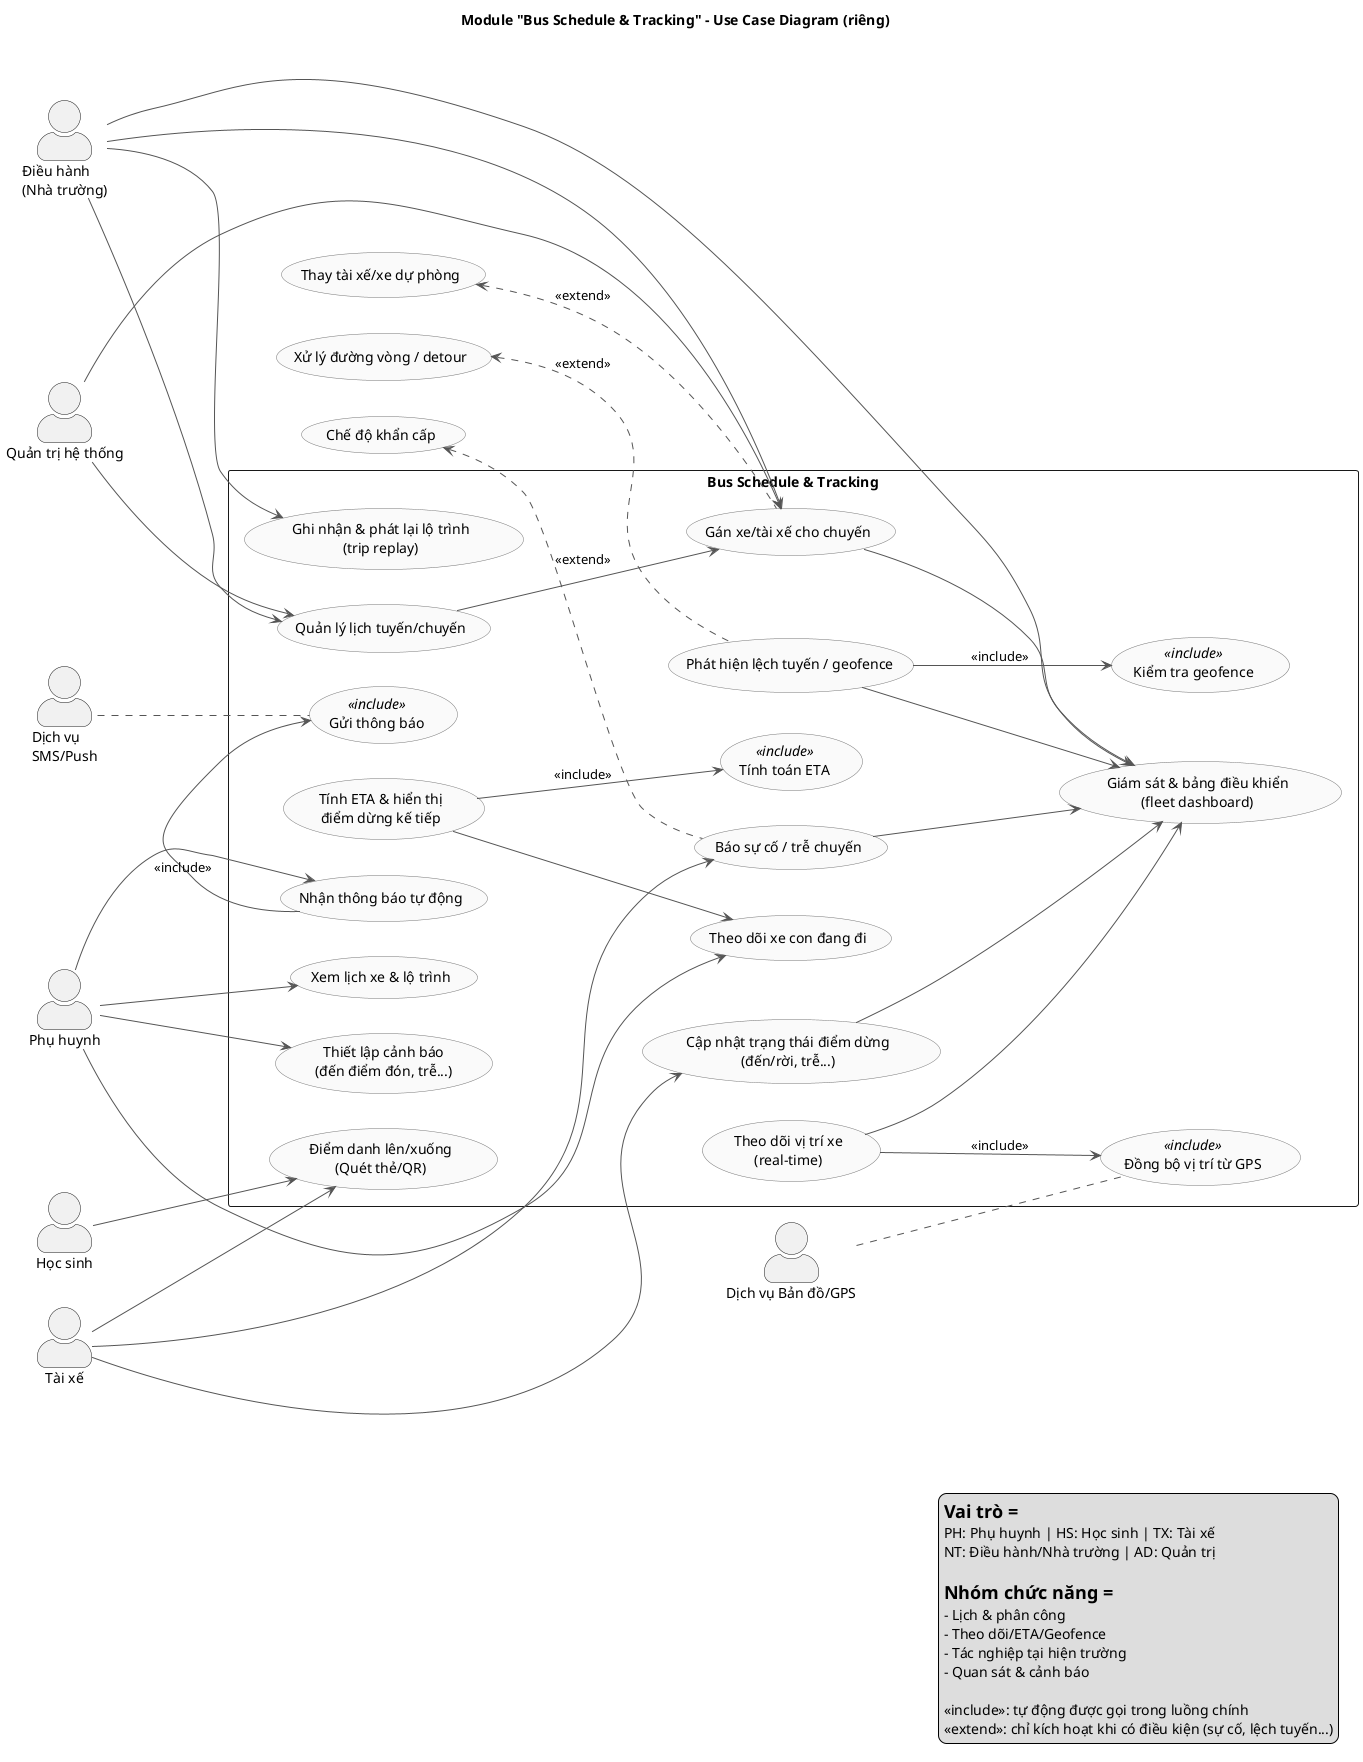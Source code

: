 @startuml
left to right direction
skinparam actorStyle awesome
skinparam usecase {
  BackgroundColor #FAFAFA
  BorderColor #777
  ArrowColor #555
}
title Module "Bus Schedule & Tracking" - Use Case Diagram (riêng)

' ==== Actors ====
actor "Phụ huynh" as PH
actor "Học sinh" as HS
actor "Tài xế" as TX
actor "Điều hành\n(Nhà trường)" as NT
actor "Quản trị hệ thống" as AD
actor "Dịch vụ Bản đồ/GPS" as GPS
actor "Dịch vụ\nSMS/Push" as PUSH

' ==== System Boundary: MODULE ====
rectangle "Bus Schedule & Tracking" as MOD {
  ' --- Lõi lịch & theo dõi ---
  usecase "Quản lý lịch tuyến/chuyến" as UC_SCHED
  usecase "Gán xe/tài xế cho chuyến" as UC_ASSIGN
  usecase "Theo dõi vị trí xe\n(real-time)" as UC_TRACK
  usecase "Tính ETA & hiển thị\nđiểm dừng kế tiếp" as UC_ETA
  usecase "Giám sát & bảng điều khiển\n(fleet dashboard)" as UC_MONITOR
  usecase "Phát hiện lệch tuyến / geofence" as UC_GEOF
  usecase "Ghi nhận & phát lại lộ trình\n(trip replay)" as UC_REPLAY

  ' --- Tác vụ tác nghiệp từ ứng dụng ---
  usecase "Điểm danh lên/xuống\n(Quét thẻ/QR)" as UC_ROSTER
  usecase "Cập nhật trạng thái điểm dừng\n(đến/rời, trễ...)" as UC_STOP_STATUS
  usecase "Báo sự cố / trễ chuyến" as UC_INCIDENT

  ' --- Quan sát & cảnh báo người dùng ---
  usecase "Xem lịch xe & lộ trình" as UC_VIEW_SCHED
  usecase "Theo dõi xe con đang đi" as UC_FOLLOW
  usecase "Thiết lập cảnh báo\n(đến điểm đón, trễ...)" as UC_ALERT
  usecase "Nhận thông báo tự động" as UC_NOTIFY

  ' --- Use case kỹ thuật (include) ---
  usecase "Đồng bộ vị trí từ GPS" as UC_GPS_PULL <<include>>
  usecase "Tính toán ETA" as UC_ETA_CALC <<include>>
  usecase "Kiểm tra geofence" as UC_GEOF_CHECK <<include>>
  usecase "Gửi thông báo" as UC_PUSH_SEND <<include>>
}

' ==== Quan hệ nghiệp vụ ====
' Lịch & phân công
NT --> UC_SCHED
NT --> UC_ASSIGN
AD --> UC_SCHED
AD --> UC_ASSIGN

' Theo dõi & giám sát
NT --> UC_MONITOR
NT --> UC_REPLAY

' Tài xế vận hành
TX --> UC_STOP_STATUS
TX --> UC_INCIDENT
TX --> UC_ROSTER

' Học sinh
HS --> UC_ROSTER

' Phụ huynh quan sát
PH --> UC_VIEW_SCHED
PH --> UC_FOLLOW
PH --> UC_ALERT
PH --> UC_NOTIFY

' Theo dõi & ETA phụ thuộc kỹ thuật
UC_TRACK -down-> UC_GPS_PULL : <<include>>
UC_ETA -down-> UC_ETA_CALC : <<include>>
UC_GEOF -down-> UC_GEOF_CHECK : <<include>>
UC_NOTIFY -right-> UC_PUSH_SEND : <<include>>

' Chuỗi nghiệp vụ liên kết
UC_SCHED --> UC_ASSIGN
UC_ASSIGN --> UC_MONITOR
UC_STOP_STATUS --> UC_MONITOR
UC_INCIDENT --> UC_MONITOR
UC_TRACK --> UC_MONITOR
UC_ETA --> UC_FOLLOW
UC_GEOF --> UC_MONITOR

' Ngoại hệ thống
GPS .. UC_GPS_PULL
PUSH .. UC_PUSH_SEND

' ==== Các kịch bản mở rộng (extend) ====
usecase "Xử lý đường vòng / detour" as UC_DETOUR
usecase "Chế độ khẩn cấp" as UC_EMER
usecase "Thay tài xế/xe dự phòng" as UC_SUBS

UC_INCIDENT .u.> UC_EMER : <<extend>>
UC_GEOF .u.> UC_DETOUR : <<extend>>
UC_ASSIGN .u.> UC_SUBS : <<extend>>

' ==== Ghi chú ====
legend right
= Vai trò =
PH: Phụ huynh | HS: Học sinh | TX: Tài xế
NT: Điều hành/Nhà trường | AD: Quản trị

= Nhóm chức năng =
- Lịch & phân công
- Theo dõi/ETA/Geofence
- Tác nghiệp tại hiện trường
- Quan sát & cảnh báo

<<include>>: tự động được gọi trong luồng chính
<<extend>>: chỉ kích hoạt khi có điều kiện (sự cố, lệch tuyến...)
endlegend

@enduml